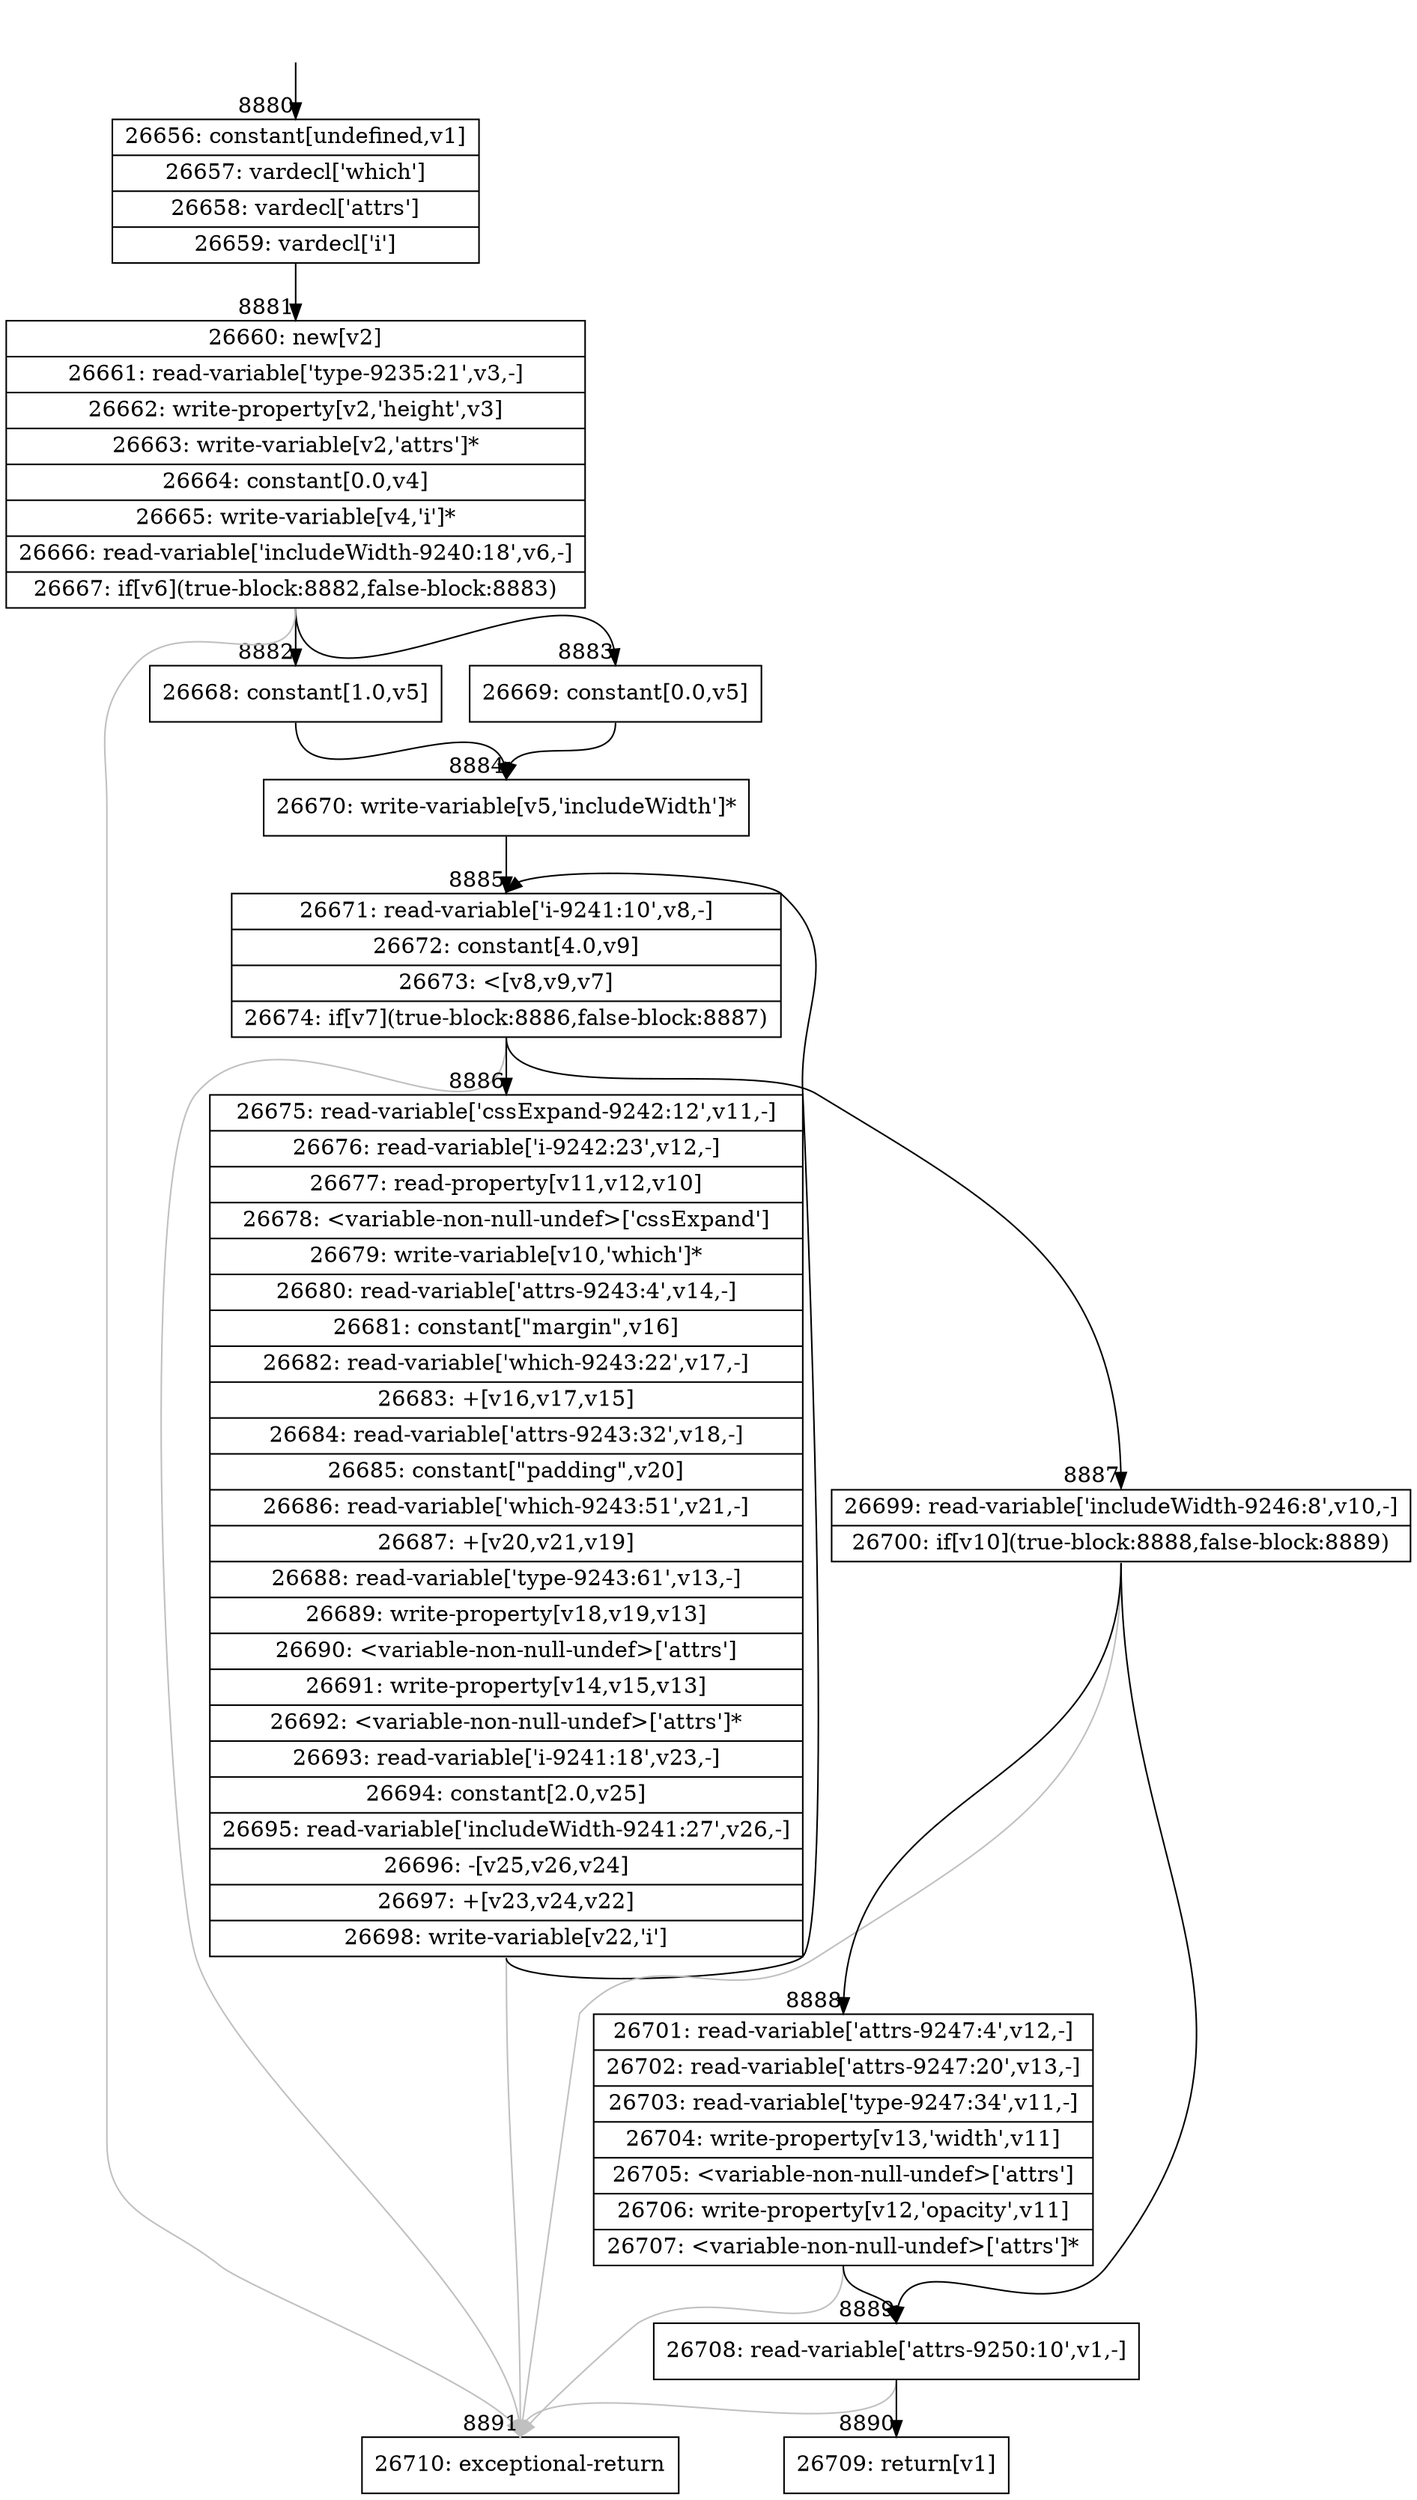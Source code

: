 digraph {
rankdir="TD"
BB_entry551[shape=none,label=""];
BB_entry551 -> BB8880 [tailport=s, headport=n, headlabel="    8880"]
BB8880 [shape=record label="{26656: constant[undefined,v1]|26657: vardecl['which']|26658: vardecl['attrs']|26659: vardecl['i']}" ] 
BB8880 -> BB8881 [tailport=s, headport=n, headlabel="      8881"]
BB8881 [shape=record label="{26660: new[v2]|26661: read-variable['type-9235:21',v3,-]|26662: write-property[v2,'height',v3]|26663: write-variable[v2,'attrs']*|26664: constant[0.0,v4]|26665: write-variable[v4,'i']*|26666: read-variable['includeWidth-9240:18',v6,-]|26667: if[v6](true-block:8882,false-block:8883)}" ] 
BB8881 -> BB8882 [tailport=s, headport=n, headlabel="      8882"]
BB8881 -> BB8883 [tailport=s, headport=n, headlabel="      8883"]
BB8881 -> BB8891 [tailport=s, headport=n, color=gray, headlabel="      8891"]
BB8882 [shape=record label="{26668: constant[1.0,v5]}" ] 
BB8882 -> BB8884 [tailport=s, headport=n, headlabel="      8884"]
BB8883 [shape=record label="{26669: constant[0.0,v5]}" ] 
BB8883 -> BB8884 [tailport=s, headport=n]
BB8884 [shape=record label="{26670: write-variable[v5,'includeWidth']*}" ] 
BB8884 -> BB8885 [tailport=s, headport=n, headlabel="      8885"]
BB8885 [shape=record label="{26671: read-variable['i-9241:10',v8,-]|26672: constant[4.0,v9]|26673: \<[v8,v9,v7]|26674: if[v7](true-block:8886,false-block:8887)}" ] 
BB8885 -> BB8886 [tailport=s, headport=n, headlabel="      8886"]
BB8885 -> BB8887 [tailport=s, headport=n, headlabel="      8887"]
BB8885 -> BB8891 [tailport=s, headport=n, color=gray]
BB8886 [shape=record label="{26675: read-variable['cssExpand-9242:12',v11,-]|26676: read-variable['i-9242:23',v12,-]|26677: read-property[v11,v12,v10]|26678: \<variable-non-null-undef\>['cssExpand']|26679: write-variable[v10,'which']*|26680: read-variable['attrs-9243:4',v14,-]|26681: constant[\"margin\",v16]|26682: read-variable['which-9243:22',v17,-]|26683: +[v16,v17,v15]|26684: read-variable['attrs-9243:32',v18,-]|26685: constant[\"padding\",v20]|26686: read-variable['which-9243:51',v21,-]|26687: +[v20,v21,v19]|26688: read-variable['type-9243:61',v13,-]|26689: write-property[v18,v19,v13]|26690: \<variable-non-null-undef\>['attrs']|26691: write-property[v14,v15,v13]|26692: \<variable-non-null-undef\>['attrs']*|26693: read-variable['i-9241:18',v23,-]|26694: constant[2.0,v25]|26695: read-variable['includeWidth-9241:27',v26,-]|26696: -[v25,v26,v24]|26697: +[v23,v24,v22]|26698: write-variable[v22,'i']}" ] 
BB8886 -> BB8885 [tailport=s, headport=n]
BB8886 -> BB8891 [tailport=s, headport=n, color=gray]
BB8887 [shape=record label="{26699: read-variable['includeWidth-9246:8',v10,-]|26700: if[v10](true-block:8888,false-block:8889)}" ] 
BB8887 -> BB8888 [tailport=s, headport=n, headlabel="      8888"]
BB8887 -> BB8889 [tailport=s, headport=n, headlabel="      8889"]
BB8887 -> BB8891 [tailport=s, headport=n, color=gray]
BB8888 [shape=record label="{26701: read-variable['attrs-9247:4',v12,-]|26702: read-variable['attrs-9247:20',v13,-]|26703: read-variable['type-9247:34',v11,-]|26704: write-property[v13,'width',v11]|26705: \<variable-non-null-undef\>['attrs']|26706: write-property[v12,'opacity',v11]|26707: \<variable-non-null-undef\>['attrs']*}" ] 
BB8888 -> BB8889 [tailport=s, headport=n]
BB8888 -> BB8891 [tailport=s, headport=n, color=gray]
BB8889 [shape=record label="{26708: read-variable['attrs-9250:10',v1,-]}" ] 
BB8889 -> BB8890 [tailport=s, headport=n, headlabel="      8890"]
BB8889 -> BB8891 [tailport=s, headport=n, color=gray]
BB8890 [shape=record label="{26709: return[v1]}" ] 
BB8891 [shape=record label="{26710: exceptional-return}" ] 
}
